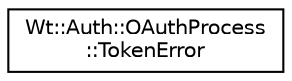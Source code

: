 digraph "Graphical Class Hierarchy"
{
 // LATEX_PDF_SIZE
  edge [fontname="Helvetica",fontsize="10",labelfontname="Helvetica",labelfontsize="10"];
  node [fontname="Helvetica",fontsize="10",shape=record];
  rankdir="LR";
  Node0 [label="Wt::Auth::OAuthProcess\l::TokenError",height=0.2,width=0.4,color="black", fillcolor="white", style="filled",URL="$classWt_1_1Auth_1_1OAuthProcess_1_1TokenError.html",tooltip="Exception thrown while parsing a token response."];
}
